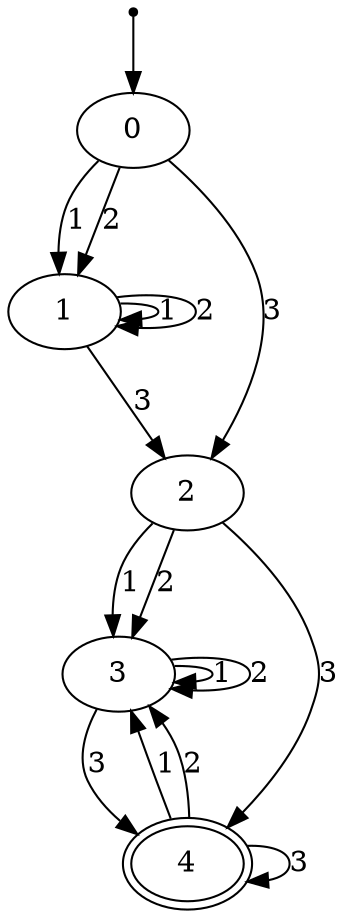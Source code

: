 digraph a { 
"F0"[shape=point] ;
"F0"->"0" ;
"0"->"1" [label="1"] ;
"0"->"1" [label="2"] ;
"0"->"2" [label="3"] ;
"1" ;
"1"->"1" [label="1"] ;
"1"->"1" [label="2"] ;
"1"->"2" [label="3"] ;
"2" ;
"2"->"3" [label="1"] ;
"2"->"3" [label="2"] ;
"2"->"4" [label="3"] ;
"3" ;
"3"->"3" [label="1"] ;
"3"->"3" [label="2"] ;
"3"->"4" [label="3"] ;
"4"[peripheries=2] ;
"4"->"3" [label="1"] ;
"4"->"3" [label="2"] ;
"4"->"4" [label="3"] ;

 }